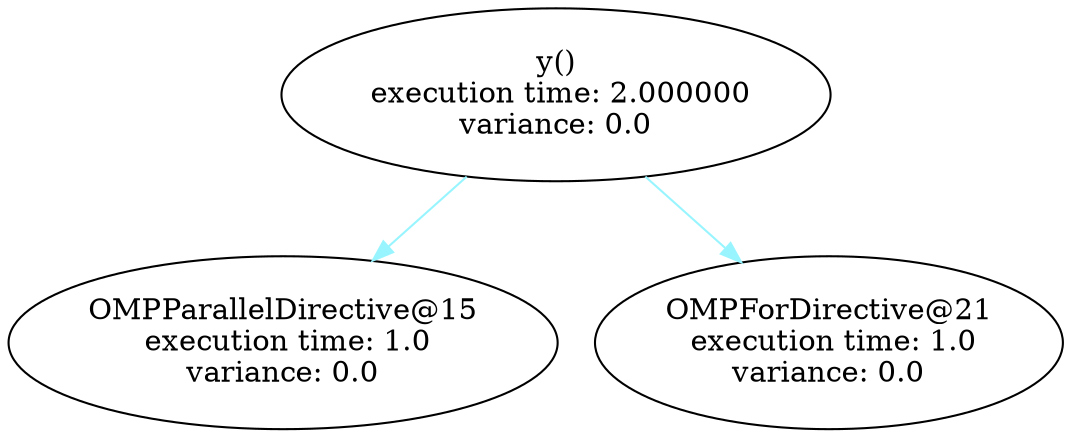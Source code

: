 digraph G {
	graph [bb="0,0,459,204"];
	node [label="\N"];
	"OMPParallelDirective@15"	 [height=1.1471,
		label="OMPParallelDirective@15\n execution time: 1.0\nvariance: 0.0",
		pos="118,42",
		width=3.2896];
	y	 [height=1.1471,
		label="y()\n execution time: 2.000000\nvariance: 0.0",
		pos="237,162",
		width=3.1762];
	y -> "OMPParallelDirective@15"	 [color=cadetblue1,
		pos="e,156.64,81.319 198.69,123.01 187.66,112.07 175.5,100.02 164.05,88.663"];
	"OMPForDirective@21"	 [height=1.1471,
		label="OMPForDirective@21\n execution time: 1.0\nvariance: 0.0",
		pos="357,42",
		width=2.8384];
	y -> "OMPForDirective@21"	 [color=cadetblue1,
		pos="e,318.85,80.511 275.63,123.01 287.09,111.74 299.75,99.297 311.6,87.645"];
}
